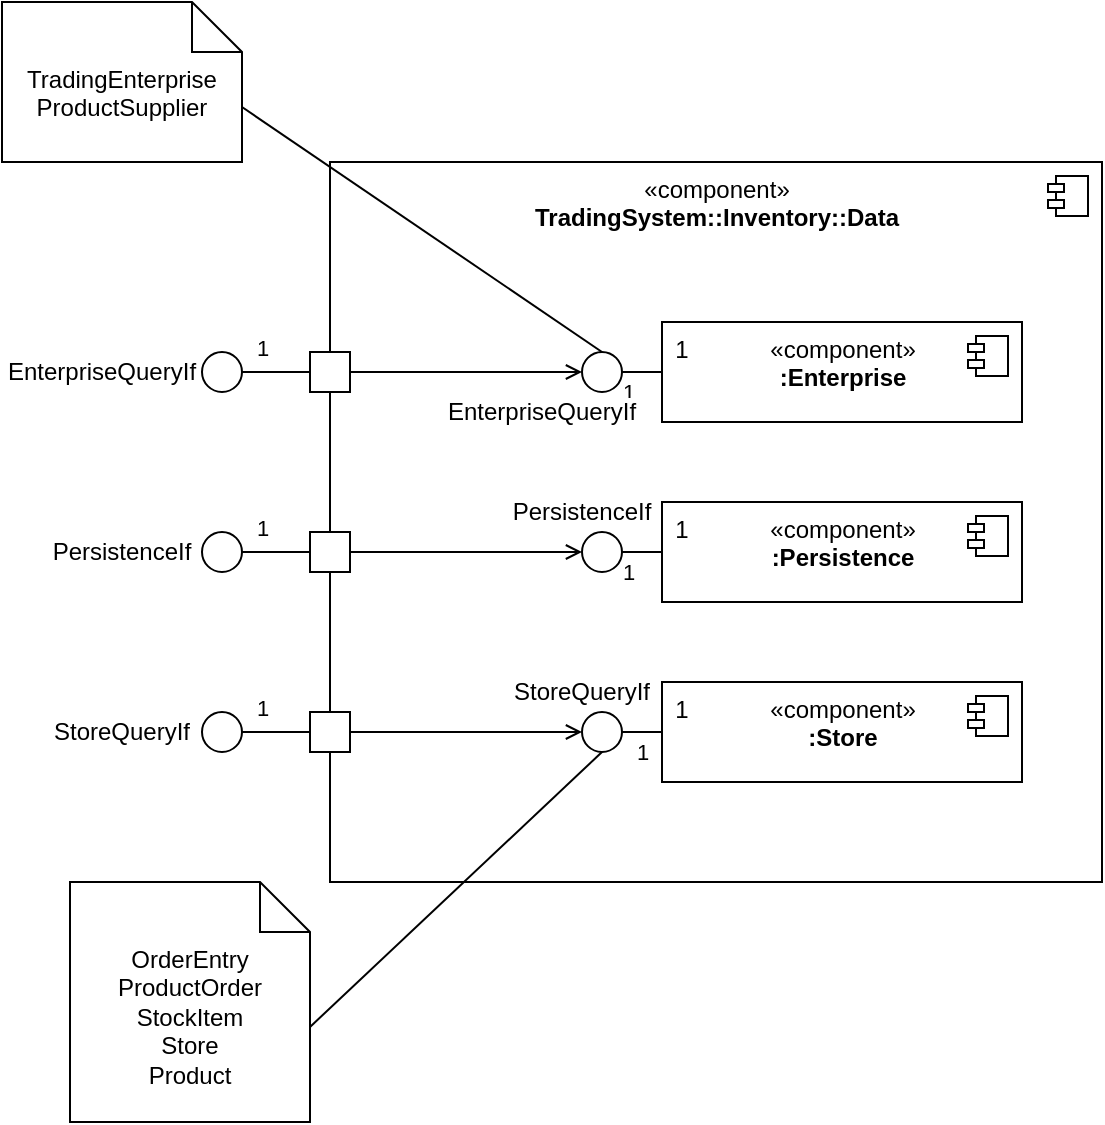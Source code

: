 <mxfile version="15.6.5" type="device"><diagram id="-xnssF0WW84iQGM_WQ2W" name="Page-1"><mxGraphModel dx="1209" dy="646" grid="1" gridSize="10" guides="1" tooltips="1" connect="1" arrows="1" fold="1" page="1" pageScale="1" pageWidth="827" pageHeight="1169" math="0" shadow="0"><root><mxCell id="0"/><mxCell id="1" parent="0"/><mxCell id="EPbGcIf_jYBT88dqBbUj-1" value="«component»&lt;br&gt;&lt;b&gt;TradingSystem::Inventory::Data&lt;/b&gt;" style="html=1;dropTarget=0;fillColor=default;strokeColor=default;fontColor=default;verticalAlign=top;" vertex="1" parent="1"><mxGeometry x="234" y="440" width="386" height="360" as="geometry"/></mxCell><mxCell id="EPbGcIf_jYBT88dqBbUj-2" value="" style="shape=module;jettyWidth=8;jettyHeight=4;" vertex="1" parent="EPbGcIf_jYBT88dqBbUj-1"><mxGeometry x="1" width="20" height="20" relative="1" as="geometry"><mxPoint x="-27" y="7" as="offset"/></mxGeometry></mxCell><mxCell id="EPbGcIf_jYBT88dqBbUj-4" value="«component»&lt;br&gt;&lt;b&gt;:Enterprise&lt;/b&gt;" style="html=1;dropTarget=0;fontColor=default;strokeColor=default;fillColor=default;verticalAlign=top;" vertex="1" parent="1"><mxGeometry x="400" y="520" width="180" height="50" as="geometry"/></mxCell><mxCell id="EPbGcIf_jYBT88dqBbUj-5" value="" style="shape=module;jettyWidth=8;jettyHeight=4;fontColor=default;strokeColor=default;fillColor=default;verticalAlign=top;" vertex="1" parent="EPbGcIf_jYBT88dqBbUj-4"><mxGeometry x="1" width="20" height="20" relative="1" as="geometry"><mxPoint x="-27" y="7" as="offset"/></mxGeometry></mxCell><mxCell id="EPbGcIf_jYBT88dqBbUj-6" value="«component»&lt;br&gt;&lt;b&gt;:Persistence&lt;/b&gt;" style="html=1;dropTarget=0;fontColor=default;strokeColor=default;fillColor=default;verticalAlign=top;" vertex="1" parent="1"><mxGeometry x="400" y="610" width="180" height="50" as="geometry"/></mxCell><mxCell id="EPbGcIf_jYBT88dqBbUj-7" value="" style="shape=module;jettyWidth=8;jettyHeight=4;fontColor=default;strokeColor=default;fillColor=default;verticalAlign=top;" vertex="1" parent="EPbGcIf_jYBT88dqBbUj-6"><mxGeometry x="1" width="20" height="20" relative="1" as="geometry"><mxPoint x="-27" y="7" as="offset"/></mxGeometry></mxCell><mxCell id="EPbGcIf_jYBT88dqBbUj-10" value="«component»&lt;br&gt;&lt;b&gt;:Store&lt;/b&gt;" style="html=1;dropTarget=0;fontColor=default;strokeColor=default;fillColor=default;verticalAlign=top;" vertex="1" parent="1"><mxGeometry x="400" y="700" width="180" height="50" as="geometry"/></mxCell><mxCell id="EPbGcIf_jYBT88dqBbUj-11" value="" style="shape=module;jettyWidth=8;jettyHeight=4;fontColor=default;strokeColor=default;fillColor=default;verticalAlign=top;" vertex="1" parent="EPbGcIf_jYBT88dqBbUj-10"><mxGeometry x="1" width="20" height="20" relative="1" as="geometry"><mxPoint x="-27" y="7" as="offset"/></mxGeometry></mxCell><mxCell id="EPbGcIf_jYBT88dqBbUj-12" value="1" style="text;html=1;strokeColor=none;fillColor=none;align=center;verticalAlign=top;whiteSpace=wrap;rounded=0;fontColor=default;labelPosition=center;verticalLabelPosition=middle;horizontal=1;" vertex="1" parent="1"><mxGeometry x="400" y="700" width="20" height="20" as="geometry"/></mxCell><mxCell id="EPbGcIf_jYBT88dqBbUj-13" value="1" style="text;html=1;strokeColor=none;fillColor=none;align=center;verticalAlign=top;whiteSpace=wrap;rounded=0;fontColor=default;labelPosition=center;verticalLabelPosition=middle;horizontal=1;" vertex="1" parent="1"><mxGeometry x="400" y="610" width="20" height="20" as="geometry"/></mxCell><mxCell id="EPbGcIf_jYBT88dqBbUj-14" value="1" style="text;html=1;strokeColor=none;fillColor=none;align=center;verticalAlign=top;whiteSpace=wrap;rounded=0;fontColor=default;labelPosition=center;verticalLabelPosition=middle;horizontal=1;" vertex="1" parent="1"><mxGeometry x="400" y="520" width="20" height="20" as="geometry"/></mxCell><mxCell id="EPbGcIf_jYBT88dqBbUj-15" value="" style="whiteSpace=wrap;html=1;aspect=fixed;fontColor=default;strokeColor=default;fillColor=default;align=center;verticalAlign=top;" vertex="1" parent="1"><mxGeometry x="224" y="715" width="20" height="20" as="geometry"/></mxCell><mxCell id="EPbGcIf_jYBT88dqBbUj-17" value="" style="whiteSpace=wrap;html=1;aspect=fixed;fontColor=default;strokeColor=default;fillColor=default;align=center;verticalAlign=top;" vertex="1" parent="1"><mxGeometry x="224" y="625" width="20" height="20" as="geometry"/></mxCell><mxCell id="EPbGcIf_jYBT88dqBbUj-18" value="" style="whiteSpace=wrap;html=1;aspect=fixed;fontColor=default;strokeColor=default;fillColor=default;align=center;verticalAlign=top;" vertex="1" parent="1"><mxGeometry x="224" y="535" width="20" height="20" as="geometry"/></mxCell><mxCell id="EPbGcIf_jYBT88dqBbUj-22" style="edgeStyle=orthogonalEdgeStyle;rounded=0;orthogonalLoop=1;jettySize=auto;html=1;entryX=0;entryY=0.5;entryDx=0;entryDy=0;fontColor=default;strokeColor=default;fillColor=default;endArrow=none;endFill=0;labelBackgroundColor=default;" edge="1" parent="1" source="EPbGcIf_jYBT88dqBbUj-20" target="EPbGcIf_jYBT88dqBbUj-10"><mxGeometry relative="1" as="geometry"/></mxCell><mxCell id="EPbGcIf_jYBT88dqBbUj-23" value="1" style="edgeLabel;html=1;align=center;verticalAlign=middle;resizable=0;points=[];fontColor=default;labelBackgroundColor=default;" vertex="1" connectable="0" parent="EPbGcIf_jYBT88dqBbUj-22"><mxGeometry x="-0.183" relative="1" as="geometry"><mxPoint x="-6" y="10" as="offset"/></mxGeometry></mxCell><mxCell id="EPbGcIf_jYBT88dqBbUj-20" value="" style="ellipse;html=1;fontColor=default;strokeColor=default;fillColor=default;labelBackgroundColor=default;" vertex="1" parent="1"><mxGeometry x="360" y="715" width="20" height="20" as="geometry"/></mxCell><mxCell id="EPbGcIf_jYBT88dqBbUj-21" value="" style="endArrow=open;html=1;rounded=0;align=center;verticalAlign=top;endFill=0;labelBackgroundColor=default;endSize=6;fontColor=default;fillColor=default;strokeColor=default;exitX=1;exitY=0.5;exitDx=0;exitDy=0;" edge="1" parent="1" target="EPbGcIf_jYBT88dqBbUj-20" source="EPbGcIf_jYBT88dqBbUj-15"><mxGeometry relative="1" as="geometry"><mxPoint x="290" y="730" as="sourcePoint"/></mxGeometry></mxCell><mxCell id="EPbGcIf_jYBT88dqBbUj-24" value="StoreQueryIf" style="text;html=1;strokeColor=none;fillColor=none;align=center;verticalAlign=middle;whiteSpace=wrap;rounded=0;labelBackgroundColor=default;fontColor=default;" vertex="1" parent="1"><mxGeometry x="330" y="690" width="60" height="30" as="geometry"/></mxCell><mxCell id="EPbGcIf_jYBT88dqBbUj-25" value="" style="ellipse;html=1;labelBackgroundColor=default;fontColor=default;strokeColor=default;fillColor=default;align=center;verticalAlign=top;" vertex="1" parent="1"><mxGeometry x="170" y="715" width="20" height="20" as="geometry"/></mxCell><mxCell id="EPbGcIf_jYBT88dqBbUj-26" value="1" style="endArrow=none;html=1;rounded=0;align=center;verticalAlign=top;endFill=0;labelBackgroundColor=default;endSize=6;fontColor=default;strokeColor=default;fillColor=default;entryX=0;entryY=0.5;entryDx=0;entryDy=0;" edge="1" source="EPbGcIf_jYBT88dqBbUj-25" parent="1" target="EPbGcIf_jYBT88dqBbUj-15"><mxGeometry x="-0.412" y="25" relative="1" as="geometry"><mxPoint x="220" y="725" as="targetPoint"/><mxPoint as="offset"/></mxGeometry></mxCell><mxCell id="EPbGcIf_jYBT88dqBbUj-27" value="StoreQueryIf" style="text;html=1;strokeColor=none;fillColor=none;align=center;verticalAlign=middle;whiteSpace=wrap;rounded=0;labelBackgroundColor=default;fontColor=default;" vertex="1" parent="1"><mxGeometry x="100" y="710" width="60" height="30" as="geometry"/></mxCell><mxCell id="EPbGcIf_jYBT88dqBbUj-29" value="" style="ellipse;html=1;labelBackgroundColor=default;fontColor=default;strokeColor=default;fillColor=default;align=center;verticalAlign=top;" vertex="1" parent="1"><mxGeometry x="170" y="625" width="20" height="20" as="geometry"/></mxCell><mxCell id="EPbGcIf_jYBT88dqBbUj-30" value="1" style="endArrow=none;html=1;rounded=0;align=center;verticalAlign=top;endFill=0;labelBackgroundColor=default;endSize=6;fontColor=default;strokeColor=default;fillColor=default;entryX=0;entryY=0.5;entryDx=0;entryDy=0;" edge="1" parent="1" source="EPbGcIf_jYBT88dqBbUj-29"><mxGeometry x="-0.412" y="25" relative="1" as="geometry"><mxPoint x="224" y="635" as="targetPoint"/><mxPoint as="offset"/></mxGeometry></mxCell><mxCell id="EPbGcIf_jYBT88dqBbUj-31" value="" style="ellipse;html=1;labelBackgroundColor=default;fontColor=default;strokeColor=default;fillColor=default;align=center;verticalAlign=top;" vertex="1" parent="1"><mxGeometry x="170" y="535" width="20" height="20" as="geometry"/></mxCell><mxCell id="EPbGcIf_jYBT88dqBbUj-32" value="1" style="endArrow=none;html=1;rounded=0;align=center;verticalAlign=top;endFill=0;labelBackgroundColor=default;endSize=6;fontColor=default;strokeColor=default;fillColor=default;entryX=0;entryY=0.5;entryDx=0;entryDy=0;" edge="1" parent="1" source="EPbGcIf_jYBT88dqBbUj-31"><mxGeometry x="-0.412" y="25" relative="1" as="geometry"><mxPoint x="224" y="545" as="targetPoint"/><mxPoint as="offset"/></mxGeometry></mxCell><mxCell id="EPbGcIf_jYBT88dqBbUj-48" style="edgeStyle=orthogonalEdgeStyle;rounded=0;orthogonalLoop=1;jettySize=auto;html=1;entryX=0;entryY=0.5;entryDx=0;entryDy=0;fontColor=default;strokeColor=default;fillColor=default;endArrow=none;endFill=0;labelBackgroundColor=default;" edge="1" parent="1" source="EPbGcIf_jYBT88dqBbUj-50"><mxGeometry relative="1" as="geometry"><mxPoint x="400" y="635" as="targetPoint"/></mxGeometry></mxCell><mxCell id="EPbGcIf_jYBT88dqBbUj-49" value="1" style="edgeLabel;html=1;align=center;verticalAlign=middle;resizable=0;points=[];fontColor=default;labelBackgroundColor=default;" vertex="1" connectable="0" parent="EPbGcIf_jYBT88dqBbUj-48"><mxGeometry x="-0.183" relative="1" as="geometry"><mxPoint x="-6" y="10" as="offset"/></mxGeometry></mxCell><mxCell id="EPbGcIf_jYBT88dqBbUj-50" value="" style="ellipse;html=1;fontColor=default;strokeColor=default;fillColor=default;labelBackgroundColor=default;" vertex="1" parent="1"><mxGeometry x="360" y="625" width="20" height="20" as="geometry"/></mxCell><mxCell id="EPbGcIf_jYBT88dqBbUj-51" value="" style="endArrow=open;html=1;rounded=0;align=center;verticalAlign=top;endFill=0;labelBackgroundColor=default;endSize=6;fontColor=default;fillColor=default;strokeColor=default;exitX=1;exitY=0.5;exitDx=0;exitDy=0;" edge="1" parent="1" target="EPbGcIf_jYBT88dqBbUj-50"><mxGeometry relative="1" as="geometry"><mxPoint x="244" y="635" as="sourcePoint"/></mxGeometry></mxCell><mxCell id="EPbGcIf_jYBT88dqBbUj-52" value="PersistenceIf" style="text;html=1;strokeColor=none;fillColor=none;align=center;verticalAlign=middle;whiteSpace=wrap;rounded=0;labelBackgroundColor=default;fontColor=default;" vertex="1" parent="1"><mxGeometry x="330" y="600" width="60" height="30" as="geometry"/></mxCell><mxCell id="EPbGcIf_jYBT88dqBbUj-53" style="edgeStyle=orthogonalEdgeStyle;rounded=0;orthogonalLoop=1;jettySize=auto;html=1;entryX=0;entryY=0.5;entryDx=0;entryDy=0;fontColor=default;strokeColor=default;fillColor=default;endArrow=none;endFill=0;labelBackgroundColor=default;" edge="1" parent="1" source="EPbGcIf_jYBT88dqBbUj-55"><mxGeometry relative="1" as="geometry"><mxPoint x="400" y="545" as="targetPoint"/></mxGeometry></mxCell><mxCell id="EPbGcIf_jYBT88dqBbUj-54" value="1" style="edgeLabel;html=1;align=center;verticalAlign=middle;resizable=0;points=[];fontColor=default;labelBackgroundColor=default;" vertex="1" connectable="0" parent="EPbGcIf_jYBT88dqBbUj-53"><mxGeometry x="-0.183" relative="1" as="geometry"><mxPoint x="-6" y="10" as="offset"/></mxGeometry></mxCell><mxCell id="EPbGcIf_jYBT88dqBbUj-55" value="" style="ellipse;html=1;fontColor=default;strokeColor=default;fillColor=default;labelBackgroundColor=default;" vertex="1" parent="1"><mxGeometry x="360" y="535" width="20" height="20" as="geometry"/></mxCell><mxCell id="EPbGcIf_jYBT88dqBbUj-56" value="" style="endArrow=open;html=1;rounded=0;align=center;verticalAlign=top;endFill=0;labelBackgroundColor=default;endSize=6;fontColor=default;fillColor=default;strokeColor=default;exitX=1;exitY=0.5;exitDx=0;exitDy=0;" edge="1" parent="1" target="EPbGcIf_jYBT88dqBbUj-55"><mxGeometry relative="1" as="geometry"><mxPoint x="244" y="545" as="sourcePoint"/></mxGeometry></mxCell><mxCell id="EPbGcIf_jYBT88dqBbUj-57" value="EnterpriseQueryIf" style="text;html=1;strokeColor=none;fillColor=none;align=center;verticalAlign=middle;whiteSpace=wrap;rounded=0;labelBackgroundColor=default;fontColor=default;" vertex="1" parent="1"><mxGeometry x="310" y="550" width="60" height="30" as="geometry"/></mxCell><mxCell id="EPbGcIf_jYBT88dqBbUj-60" value="PersistenceIf" style="text;html=1;strokeColor=none;fillColor=none;align=center;verticalAlign=middle;whiteSpace=wrap;rounded=0;labelBackgroundColor=default;fontColor=default;" vertex="1" parent="1"><mxGeometry x="100" y="620" width="60" height="30" as="geometry"/></mxCell><mxCell id="EPbGcIf_jYBT88dqBbUj-61" value="EnterpriseQueryIf" style="text;html=1;strokeColor=none;fillColor=none;align=center;verticalAlign=middle;whiteSpace=wrap;rounded=0;labelBackgroundColor=default;fontColor=default;" vertex="1" parent="1"><mxGeometry x="90" y="530" width="60" height="30" as="geometry"/></mxCell><mxCell id="EPbGcIf_jYBT88dqBbUj-62" value="TradingEnterprise&lt;br&gt;ProductSupplier" style="shape=note2;boundedLbl=1;whiteSpace=wrap;html=1;size=25;verticalAlign=top;align=center;labelBackgroundColor=default;fontColor=default;strokeColor=default;fillColor=none;" vertex="1" parent="1"><mxGeometry x="70" y="360" width="120" height="80" as="geometry"/></mxCell><mxCell id="EPbGcIf_jYBT88dqBbUj-64" value="" style="endArrow=none;html=1;rounded=0;labelBackgroundColor=default;fontColor=default;strokeColor=default;fillColor=default;align=center;entryX=0.5;entryY=0;entryDx=0;entryDy=0;exitX=0;exitY=0;exitDx=120;exitDy=52.5;exitPerimeter=0;" edge="1" parent="1" source="EPbGcIf_jYBT88dqBbUj-62" target="EPbGcIf_jYBT88dqBbUj-55"><mxGeometry width="50" height="50" relative="1" as="geometry"><mxPoint x="-80" y="600" as="sourcePoint"/><mxPoint x="-30" y="550" as="targetPoint"/></mxGeometry></mxCell><mxCell id="EPbGcIf_jYBT88dqBbUj-65" value="OrderEntry&lt;br&gt;ProductOrder&lt;br&gt;StockItem&lt;br&gt;Store&lt;br&gt;Product" style="shape=note2;boundedLbl=1;whiteSpace=wrap;html=1;size=25;verticalAlign=top;align=center;labelBackgroundColor=default;fontColor=default;strokeColor=default;fillColor=none;" vertex="1" parent="1"><mxGeometry x="104" y="800" width="120" height="120" as="geometry"/></mxCell><mxCell id="EPbGcIf_jYBT88dqBbUj-66" value="" style="endArrow=none;html=1;rounded=0;labelBackgroundColor=default;fontColor=default;strokeColor=default;fillColor=default;align=center;entryX=0.5;entryY=1;entryDx=0;entryDy=0;exitX=0;exitY=0;exitDx=120;exitDy=72.5;exitPerimeter=0;" edge="1" parent="1" source="EPbGcIf_jYBT88dqBbUj-65" target="EPbGcIf_jYBT88dqBbUj-20"><mxGeometry width="50" height="50" relative="1" as="geometry"><mxPoint x="234" y="830" as="sourcePoint"/><mxPoint x="414" y="952.5" as="targetPoint"/></mxGeometry></mxCell></root></mxGraphModel></diagram></mxfile>